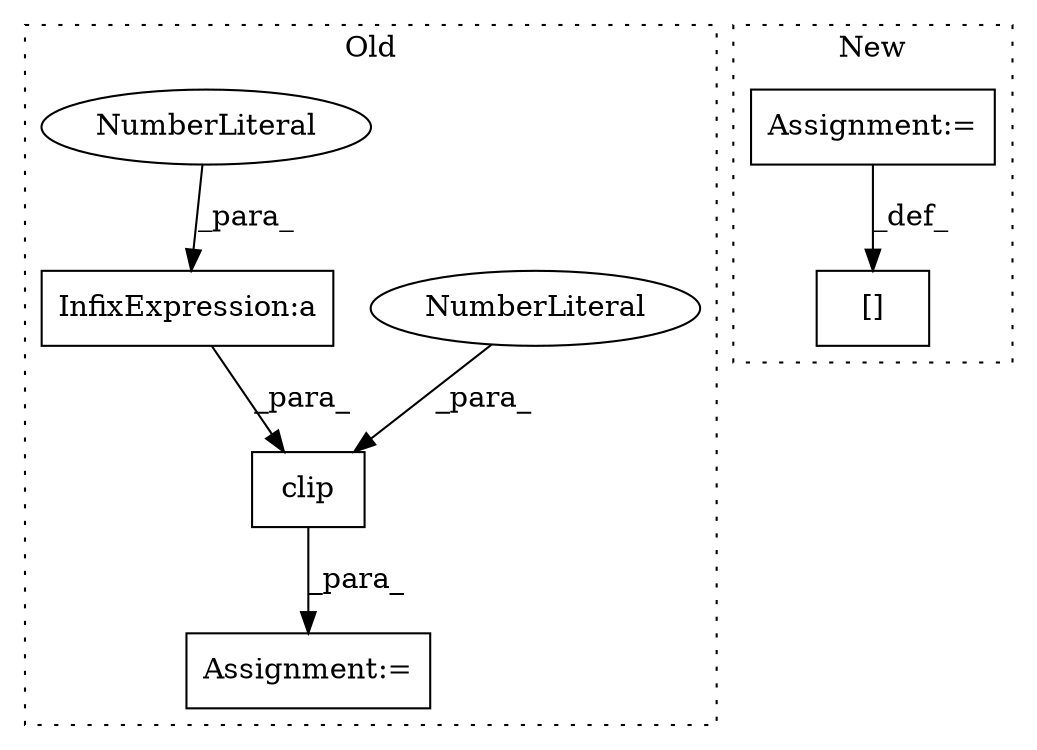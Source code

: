 digraph G {
subgraph cluster0 {
1 [label="clip" a="32" s="6520,6545" l="5,1" shape="box"];
3 [label="Assignment:=" a="7" s="6513" l="1" shape="box"];
4 [label="NumberLiteral" a="34" s="6540" l="1" shape="ellipse"];
6 [label="InfixExpression:a" a="27" s="6533" l="3" shape="box"];
7 [label="NumberLiteral" a="34" s="6536" l="3" shape="ellipse"];
label = "Old";
style="dotted";
}
subgraph cluster1 {
2 [label="[]" a="2" s="5969,5991" l="11,1" shape="box"];
5 [label="Assignment:=" a="7" s="5992" l="1" shape="box"];
label = "New";
style="dotted";
}
1 -> 3 [label="_para_"];
4 -> 1 [label="_para_"];
5 -> 2 [label="_def_"];
6 -> 1 [label="_para_"];
7 -> 6 [label="_para_"];
}